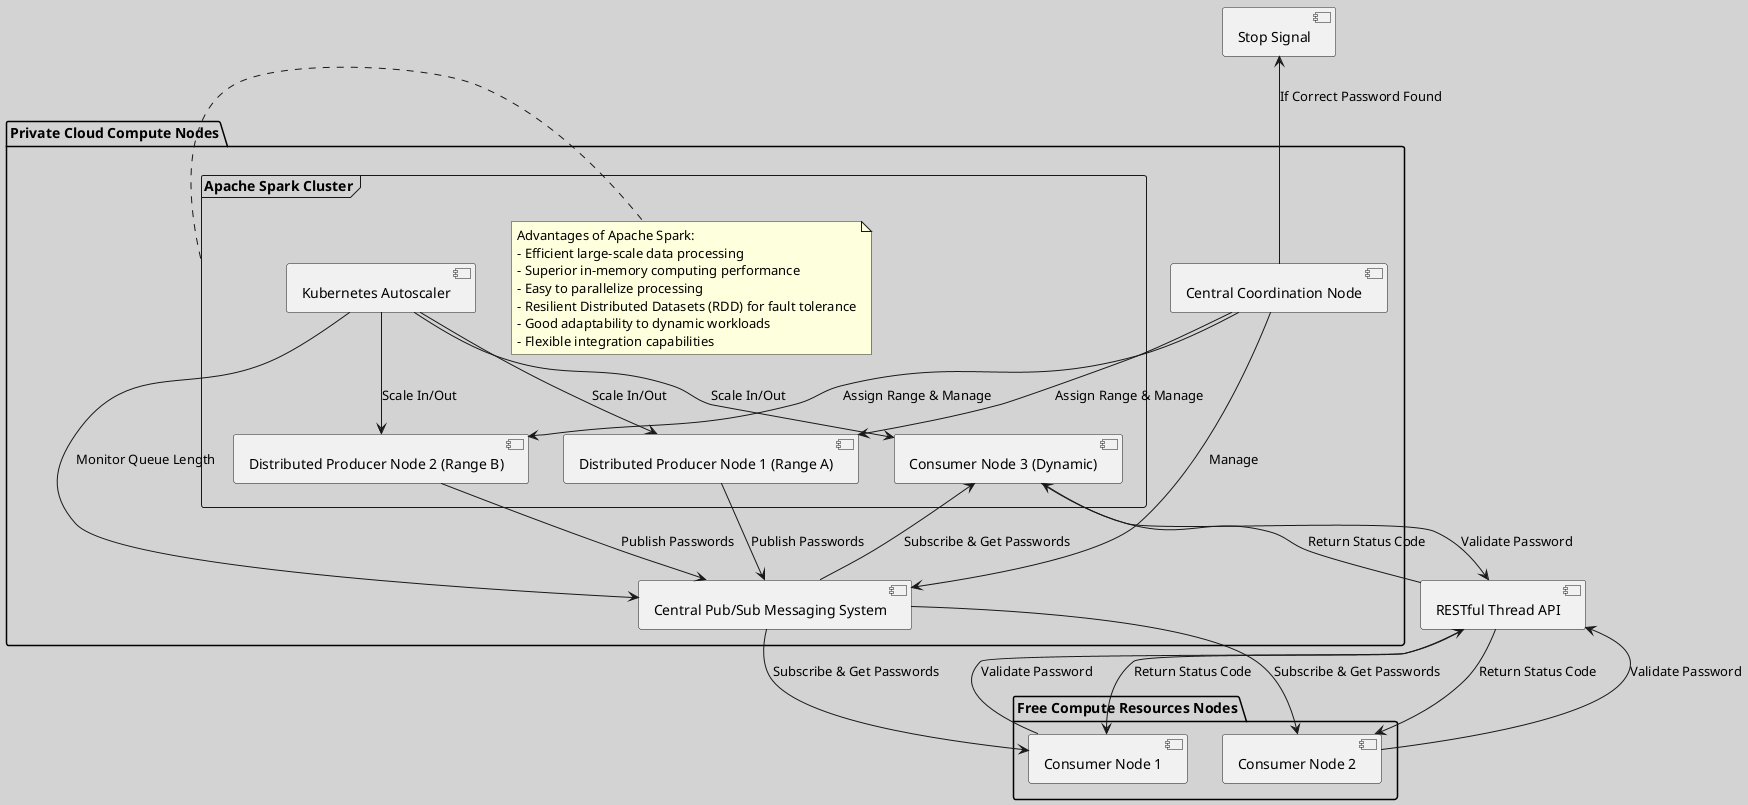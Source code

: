 @startuml
skinparam backgroundColor #D3D3D3

' System Description
' Brute-Force Password Cracker: Aiming to recover a lost password for a colleague's Threads account using brute-force attack.
' The process could take several months to years, utilizing both paid computing resources (from private cloud providers like AWS, Azure, GCP)
' and free resources in the form of a temporary public computer network.
' The integration of these two types of resources (Private Cloud Resources and Free Compute Resources) is not clear.

package "Private Cloud Compute Nodes" {
    [Central Coordination Node] as Coordinator
    frame "Apache Spark Cluster" {
        note right of "Apache Spark Cluster"
          Advantages of Apache Spark:
          - Efficient large-scale data processing
          - Superior in-memory computing performance
          - Easy to parallelize processing
          - Resilient Distributed Datasets (RDD) for fault tolerance
          - Good adaptability to dynamic workloads
          - Flexible integration capabilities
        end note
        [Distributed Producer Node 1 (Range A)] as DistProducer1
        [Distributed Producer Node 2 (Range B)] as DistProducer2
        [Kubernetes Autoscaler] as Autoscaler
        [Consumer Node 3 (Dynamic)] as DynamicConsumer3
    }
    [Central Pub/Sub Messaging System] as PubSub
}

package "Free Compute Resources Nodes" {
    [Consumer Node 1] as FreeConsumer1
    [Consumer Node 2] as FreeConsumer2
}
    
[RESTful Thread API] as API

Autoscaler --> PubSub : Monitor Queue Length
Autoscaler --> DistProducer1 : Scale In/Out
Autoscaler --> DistProducer2 : Scale In/Out
Autoscaler --> DynamicConsumer3 : Scale In/Out

Coordinator --> DistProducer1 : Assign Range & Manage
Coordinator --> DistProducer2 : Assign Range & Manage
Coordinator --> PubSub : Manage
    
DistProducer1 --> PubSub : Publish Passwords
DistProducer2 --> PubSub : Publish Passwords

PubSub --> FreeConsumer1 : Subscribe & Get Passwords
PubSub --> FreeConsumer2 : Subscribe & Get Passwords
PubSub --> DynamicConsumer3 : Subscribe & Get Passwords

FreeConsumer1 --> API : Validate Password
FreeConsumer2 --> API : Validate Password
DynamicConsumer3 --> API : Validate Password

API --> FreeConsumer1 : Return Status Code
API --> FreeConsumer2 : Return Status Code
API --> DynamicConsumer3 : Return Status Code

Coordinator -up-> [Stop Signal] : If Correct Password Found

@enduml
